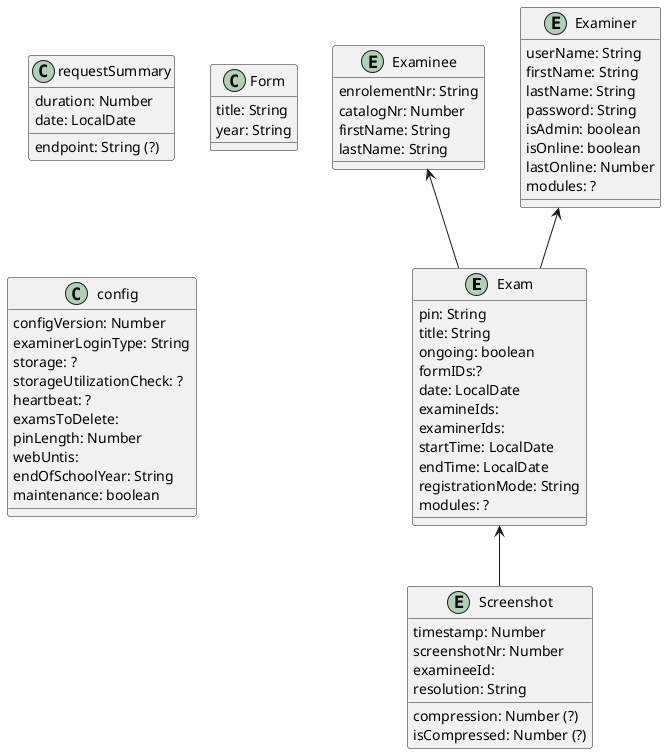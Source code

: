 @startuml
'https://plantuml.com/class-diagram

entity Exam{
    pin: String
    title: String
    ongoing: boolean
    formIDs:?
    date: LocalDate
    examineIds:
    examinerIds:
    startTime: LocalDate
    endTime: LocalDate
    registrationMode: String
    modules: ?
}

entity Examinee{
    enrolementNr: String
    catalogNr: Number
    firstName: String
    lastName: String
}

entity Examiner{
    userName: String
    firstName: String
    lastName: String
    password: String
    isAdmin: boolean
    isOnline: boolean
    lastOnline: Number
    modules: ?
}

entity Screenshot{
    timestamp: Number
    screenshotNr: Number
    examineeId:
    resolution: String
    compression: Number (?)
    isCompressed: Number (?)
}

class requestSummary{
    duration: Number
    endpoint: String (?)
    date: LocalDate
}

class Form{
    title: String
    year: String
}

class config{
    configVersion: Number
    examinerLoginType: String
    storage: ?
    storageUtilizationCheck: ?
    heartbeat: ?
    examsToDelete:
    pinLength: Number
    webUntis:
    endOfSchoolYear: String
    maintenance: boolean
}

Examinee <-- Exam
Examiner <-- Exam
Exam <-- Screenshot

@enduml